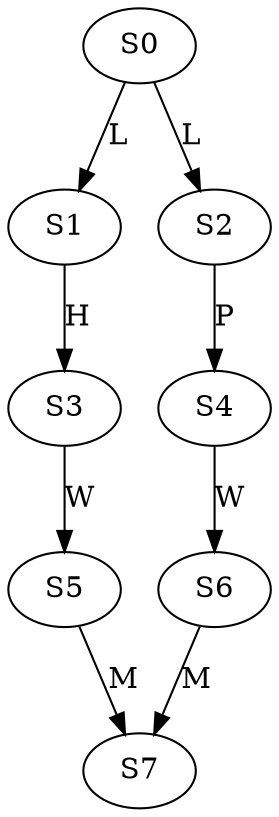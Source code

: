 strict digraph  {
	S0 -> S1 [ label = L ];
	S0 -> S2 [ label = L ];
	S1 -> S3 [ label = H ];
	S2 -> S4 [ label = P ];
	S3 -> S5 [ label = W ];
	S4 -> S6 [ label = W ];
	S5 -> S7 [ label = M ];
	S6 -> S7 [ label = M ];
}
